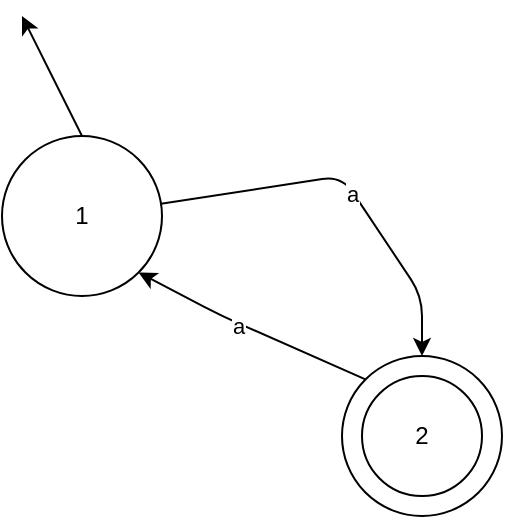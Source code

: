 <mxfile>
    <diagram id="rx81WGryiZHTlm5uSJ1v" name="Page-1">
        <mxGraphModel dx="680" dy="449" grid="1" gridSize="10" guides="1" tooltips="1" connect="1" arrows="1" fold="1" page="1" pageScale="1" pageWidth="850" pageHeight="1100" math="0" shadow="0">
            <root>
                <mxCell id="0"/>
                <mxCell id="1" parent="0"/>
                <mxCell id="4" style="edgeStyle=none;html=1;entryX=0.5;entryY=0;entryDx=0;entryDy=0;" parent="1" source="2" target="9" edge="1">
                    <mxGeometry relative="1" as="geometry">
                        <Array as="points">
                            <mxPoint x="370" y="330"/>
                            <mxPoint x="410" y="390"/>
                        </Array>
                        <mxPoint x="412.111" y="394.223" as="targetPoint"/>
                    </mxGeometry>
                </mxCell>
                <mxCell id="7" value="a" style="edgeLabel;html=1;align=center;verticalAlign=middle;resizable=0;points=[];" parent="4" vertex="1" connectable="0">
                    <mxGeometry x="0.043" y="-1" relative="1" as="geometry">
                        <mxPoint as="offset"/>
                    </mxGeometry>
                </mxCell>
                <mxCell id="6" style="edgeStyle=none;html=1;exitX=0.5;exitY=0;exitDx=0;exitDy=0;" parent="1" source="2" edge="1">
                    <mxGeometry relative="1" as="geometry">
                        <mxPoint x="210" y="250" as="targetPoint"/>
                    </mxGeometry>
                </mxCell>
                <mxCell id="2" value="1" style="ellipse;whiteSpace=wrap;html=1;aspect=fixed;" parent="1" vertex="1">
                    <mxGeometry x="200" y="310" width="80" height="80" as="geometry"/>
                </mxCell>
                <mxCell id="5" style="edgeStyle=none;html=1;entryX=1;entryY=1;entryDx=0;entryDy=0;exitX=0;exitY=0;exitDx=0;exitDy=0;" parent="1" source="9" target="2" edge="1">
                    <mxGeometry relative="1" as="geometry">
                        <Array as="points">
                            <mxPoint x="310" y="400"/>
                        </Array>
                        <mxPoint x="391.194" y="420.299" as="sourcePoint"/>
                    </mxGeometry>
                </mxCell>
                <mxCell id="8" value="a" style="edgeLabel;html=1;align=center;verticalAlign=middle;resizable=0;points=[];" parent="5" vertex="1" connectable="0">
                    <mxGeometry x="0.115" y="1" relative="1" as="geometry">
                        <mxPoint as="offset"/>
                    </mxGeometry>
                </mxCell>
                <mxCell id="11" value="" style="group" vertex="1" connectable="0" parent="1">
                    <mxGeometry x="370" y="420" width="80" height="80" as="geometry"/>
                </mxCell>
                <mxCell id="9" value="" style="ellipse;whiteSpace=wrap;html=1;aspect=fixed;" vertex="1" parent="11">
                    <mxGeometry width="80" height="80" as="geometry"/>
                </mxCell>
                <mxCell id="10" value="2" style="ellipse;whiteSpace=wrap;html=1;aspect=fixed;" vertex="1" parent="11">
                    <mxGeometry x="10" y="10" width="60" height="60" as="geometry"/>
                </mxCell>
            </root>
        </mxGraphModel>
    </diagram>
</mxfile>